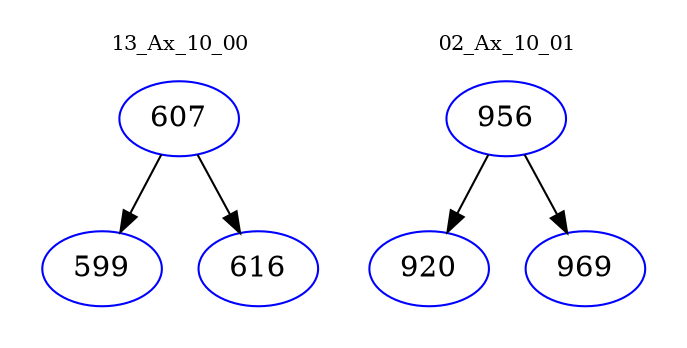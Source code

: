digraph{
subgraph cluster_0 {
color = white
label = "13_Ax_10_00";
fontsize=10;
T0_607 [label="607", color="blue"]
T0_607 -> T0_599 [color="black"]
T0_599 [label="599", color="blue"]
T0_607 -> T0_616 [color="black"]
T0_616 [label="616", color="blue"]
}
subgraph cluster_1 {
color = white
label = "02_Ax_10_01";
fontsize=10;
T1_956 [label="956", color="blue"]
T1_956 -> T1_920 [color="black"]
T1_920 [label="920", color="blue"]
T1_956 -> T1_969 [color="black"]
T1_969 [label="969", color="blue"]
}
}
